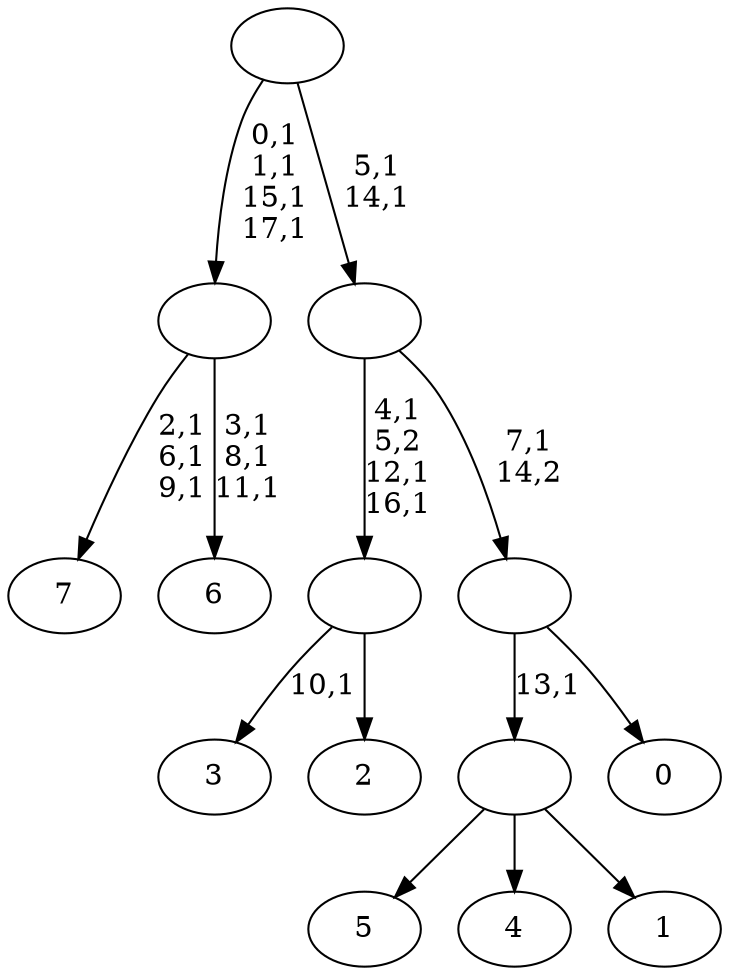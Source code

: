 digraph T {
	26 [label="7"]
	22 [label="6"]
	18 [label=""]
	14 [label="5"]
	13 [label="4"]
	12 [label="3"]
	10 [label="2"]
	9 [label=""]
	6 [label="1"]
	5 [label=""]
	4 [label="0"]
	3 [label=""]
	2 [label=""]
	0 [label=""]
	18 -> 22 [label="3,1\n8,1\n11,1"]
	18 -> 26 [label="2,1\n6,1\n9,1"]
	9 -> 12 [label="10,1"]
	9 -> 10 [label=""]
	5 -> 14 [label=""]
	5 -> 13 [label=""]
	5 -> 6 [label=""]
	3 -> 5 [label="13,1"]
	3 -> 4 [label=""]
	2 -> 9 [label="4,1\n5,2\n12,1\n16,1"]
	2 -> 3 [label="7,1\n14,2"]
	0 -> 2 [label="5,1\n14,1"]
	0 -> 18 [label="0,1\n1,1\n15,1\n17,1"]
}
